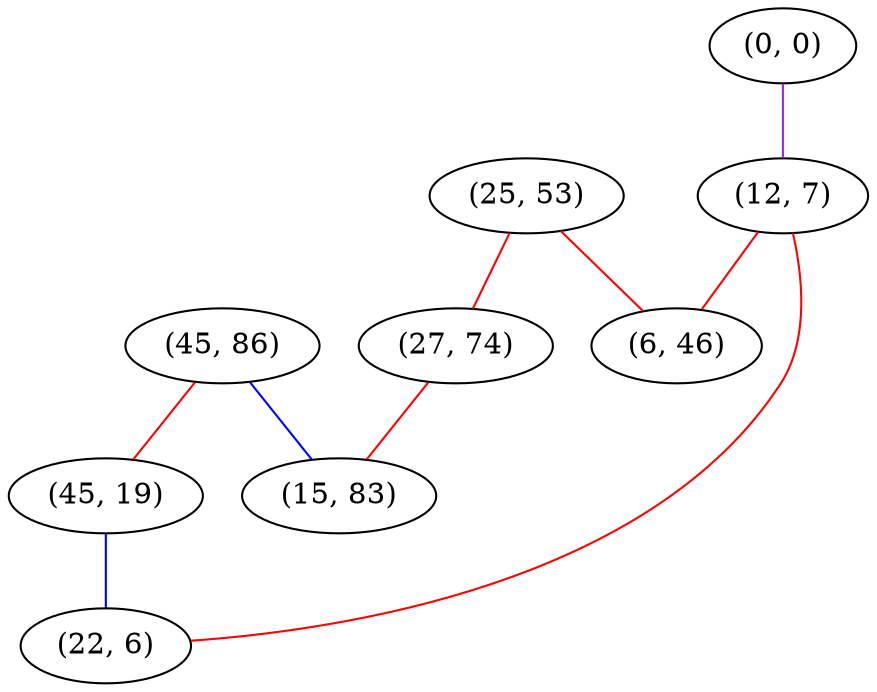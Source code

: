 graph "" {
"(45, 86)";
"(0, 0)";
"(25, 53)";
"(12, 7)";
"(45, 19)";
"(27, 74)";
"(22, 6)";
"(15, 83)";
"(6, 46)";
"(45, 86)" -- "(15, 83)"  [color=blue, key=0, weight=3];
"(45, 86)" -- "(45, 19)"  [color=red, key=0, weight=1];
"(0, 0)" -- "(12, 7)"  [color=purple, key=0, weight=4];
"(25, 53)" -- "(27, 74)"  [color=red, key=0, weight=1];
"(25, 53)" -- "(6, 46)"  [color=red, key=0, weight=1];
"(12, 7)" -- "(22, 6)"  [color=red, key=0, weight=1];
"(12, 7)" -- "(6, 46)"  [color=red, key=0, weight=1];
"(45, 19)" -- "(22, 6)"  [color=blue, key=0, weight=3];
"(27, 74)" -- "(15, 83)"  [color=red, key=0, weight=1];
}
